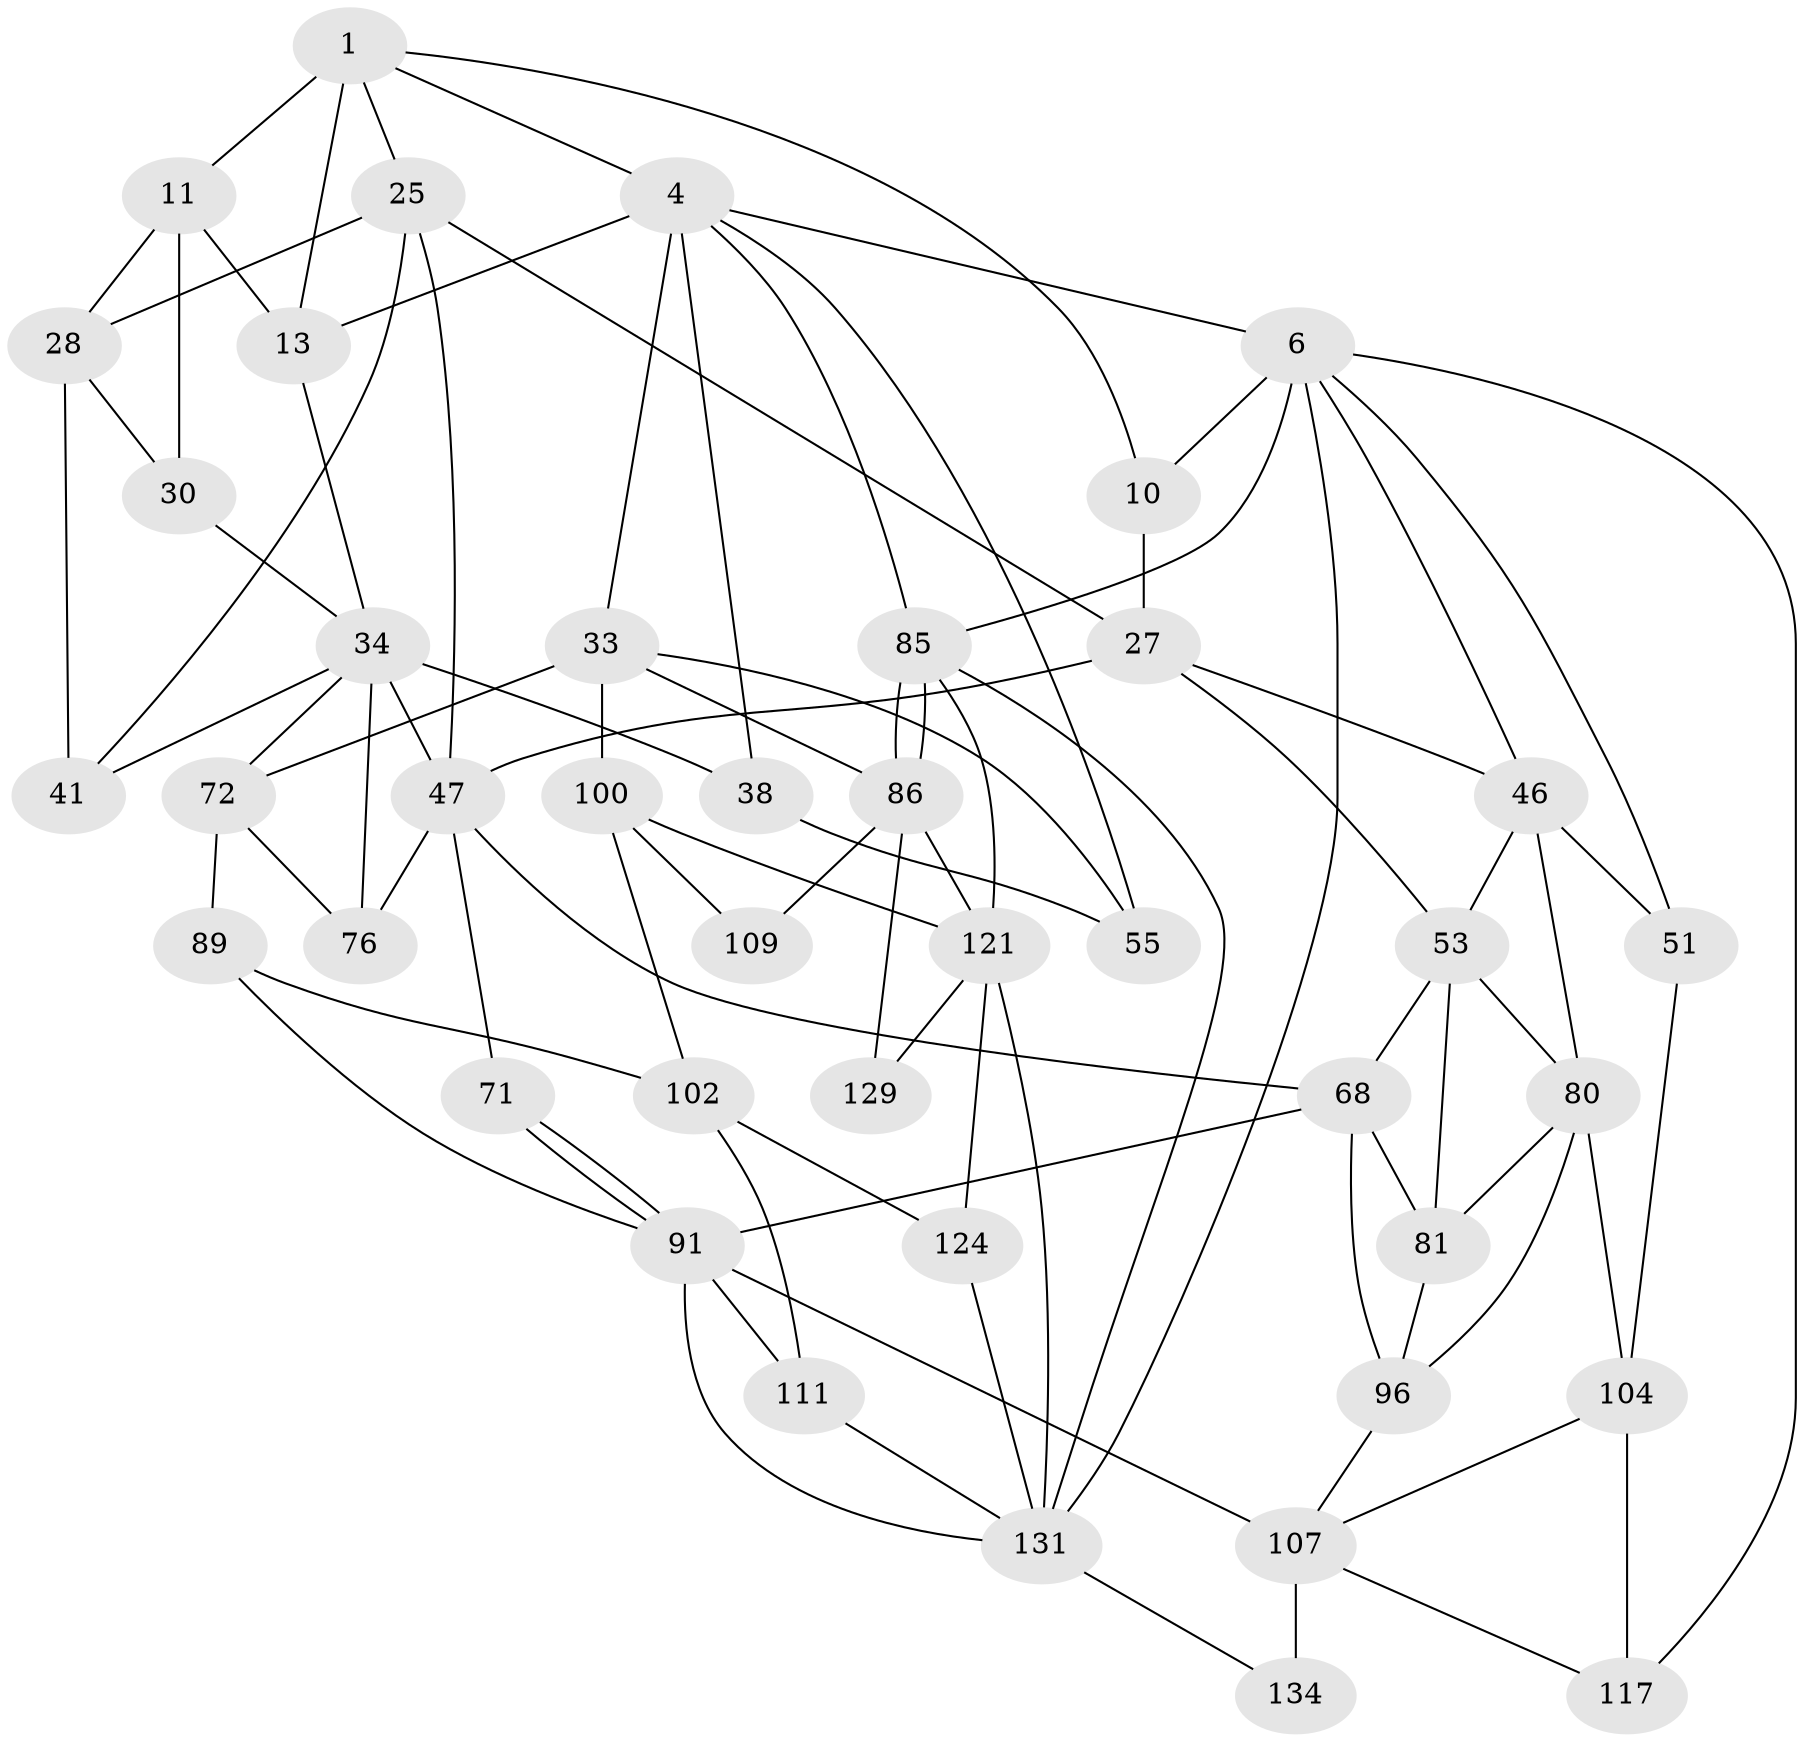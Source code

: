 // original degree distribution, {3: 0.014084507042253521, 4: 0.2605633802816901, 6: 0.24647887323943662, 5: 0.4788732394366197}
// Generated by graph-tools (version 1.1) at 2025/21/03/04/25 18:21:32]
// undirected, 42 vertices, 91 edges
graph export_dot {
graph [start="1"]
  node [color=gray90,style=filled];
  1 [pos="+0.4821317868192041+0",super="+8+2"];
  4 [pos="+1+0",super="+5+16"];
  6 [pos="+0+0",super="+118+7+18"];
  10 [pos="+0.1862420458622405+0.06693769749792468",super="+20"];
  11 [pos="+0.6719292085983104+0.1213217544444971",super="+12+15"];
  13 [pos="+0.7817047097751215+0.09610963279674303",super="+17+14"];
  25 [pos="+0.44138132964877014+0.10146636971518667",super="+29+26"];
  27 [pos="+0.3223363838510774+0.20654980988802396",super="+44"];
  28 [pos="+0.5823793258113593+0.1928466740927869",super="+31"];
  30 [pos="+0.6382271444070347+0.24188500149880804",super="+36"];
  33 [pos="+1+0",super="+57"];
  34 [pos="+0.7282068828264707+0.36266110184923445",super="+35"];
  38 [pos="+0.863715860451287+0.24857870504863727",super="+39"];
  41 [pos="+0.5141076556852993+0.2809856751329414",super="+42"];
  46 [pos="+0.11101644902700931+0.22514831450345296",super="+49"];
  47 [pos="+0.40757953310783374+0.3425208730914621",super="+48+63"];
  51 [pos="+0+0.5067703868037923"];
  53 [pos="+0.21307643046566752+0.40649682790710195",super="+54+69"];
  55 [pos="+0.927167631926976+0.2781895808169012",super="+56"];
  68 [pos="+0.31498298540003006+0.5283127340334328",super="+87"];
  71 [pos="+0.42069332509367735+0.5206705690642207"];
  72 [pos="+0.9138145865776586+0.4711743232515489",super="+73"];
  76 [pos="+0.5577105918588493+0.508451801676121"];
  80 [pos="+0.009668673565658509+0.5047582965890277",super="+83"];
  81 [pos="+0.2093080763929151+0.5086095767196199",super="+82"];
  85 [pos="+1+1",super="+140"];
  86 [pos="+1+0.9281352547570142",super="+108"];
  89 [pos="+0.5737299344713023+0.5428930317505517",super="+92+90"];
  91 [pos="+0.45707246433707366+0.6366178088731825",super="+93"];
  96 [pos="+0.1722181991297619+0.5912814990324183",super="+97"];
  100 [pos="+0.7978172844907557+0.6362218389082097",super="+101+106"];
  102 [pos="+0.6711097905491975+0.7291986519476121",super="+110"];
  104 [pos="+0.10011493321732157+0.6965834413104758",super="+105+115"];
  107 [pos="+0.18541342322769047+0.7356488586924721",super="+113"];
  109 [pos="+0.94259193027262+0.6864067543229815"];
  111 [pos="+0.4948912547500328+0.7620133011057326",super="+127"];
  117 [pos="+0+0.8688384702046226"];
  121 [pos="+0.8494990844787136+0.7700630237653628",super="+122"];
  124 [pos="+0.6027100445417313+0.829693777267494"];
  129 [pos="+0.8155534207046689+0.9493638048283959"];
  131 [pos="+0.3036055869876255+0.8984170351395424",super="+132"];
  134 [pos="+0.2569438832074665+1"];
  1 -- 10;
  1 -- 11 [weight=2];
  1 -- 25;
  1 -- 4;
  1 -- 13;
  4 -- 33 [weight=2];
  4 -- 85;
  4 -- 6;
  4 -- 38 [weight=2];
  4 -- 55;
  4 -- 13 [weight=2];
  6 -- 117;
  6 -- 85;
  6 -- 10 [weight=2];
  6 -- 131;
  6 -- 46;
  6 -- 51;
  10 -- 27;
  11 -- 28;
  11 -- 30;
  11 -- 13;
  13 -- 34;
  25 -- 28;
  25 -- 41 [weight=2];
  25 -- 27;
  25 -- 47;
  27 -- 53;
  27 -- 46;
  27 -- 47 [weight=2];
  28 -- 41;
  28 -- 30 [weight=2];
  30 -- 34;
  33 -- 100 [weight=2];
  33 -- 86;
  33 -- 55 [weight=2];
  33 -- 72 [weight=3];
  34 -- 38;
  34 -- 72;
  34 -- 76;
  34 -- 41;
  34 -- 47;
  38 -- 55;
  46 -- 80;
  46 -- 51;
  46 -- 53;
  47 -- 68;
  47 -- 71 [weight=2];
  47 -- 76;
  51 -- 104;
  53 -- 80;
  53 -- 81;
  53 -- 68;
  68 -- 96;
  68 -- 81;
  68 -- 91;
  71 -- 91;
  71 -- 91;
  72 -- 89 [weight=2];
  72 -- 76;
  80 -- 81;
  80 -- 104;
  80 -- 96;
  81 -- 96;
  85 -- 86;
  85 -- 86;
  85 -- 131;
  85 -- 121;
  86 -- 121;
  86 -- 129 [weight=2];
  86 -- 109;
  89 -- 102;
  89 -- 91;
  91 -- 131 [weight=2];
  91 -- 107 [weight=2];
  91 -- 111 [weight=2];
  96 -- 107;
  100 -- 121;
  100 -- 109 [weight=2];
  100 -- 102;
  102 -- 124;
  102 -- 111;
  104 -- 117;
  104 -- 107;
  107 -- 117;
  107 -- 134 [weight=2];
  111 -- 131;
  121 -- 129;
  121 -- 131;
  121 -- 124;
  124 -- 131;
  131 -- 134;
}
